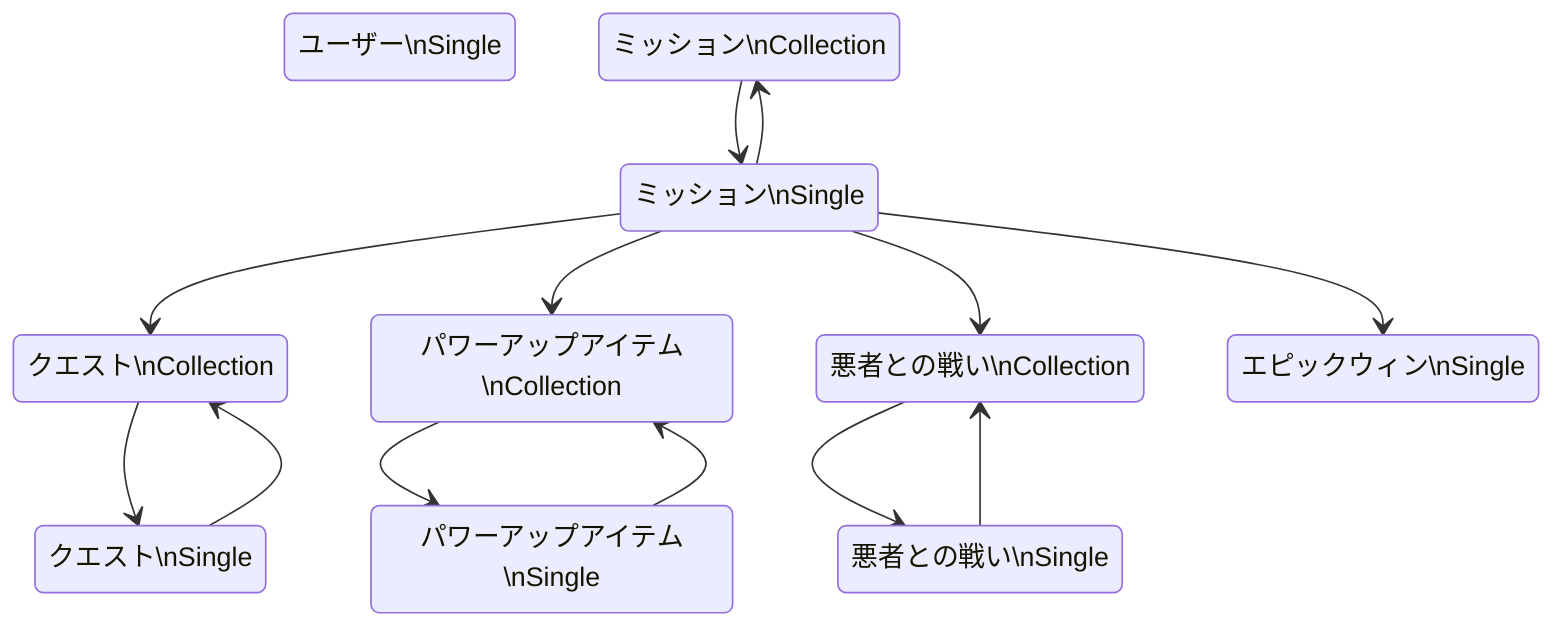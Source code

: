 stateDiagram-v2
  state "ユーザー\nSingle" as user
  state "ミッション\nCollection" as missions
  state "ミッション\nSingle" as mission
  state "クエスト\nCollection" as quests
  state "クエスト\nSingle" as quest
  state "パワーアップアイテム\nCollection" as powerups
  state "パワーアップアイテム\nSingle" as powerup
  state "悪者との戦い\nCollection" as villains
  state "悪者との戦い\nSingle" as villain
  state "エピックウィン\nSingle" as epic
  
  missions --> mission
  mission --> missions
  mission --> quests
  mission --> powerups
  mission --> villains
  mission --> epic
  quests --> quest
  quest --> quests
  powerups --> powerup
  powerup --> powerups
  villains --> villain
  villain --> villains